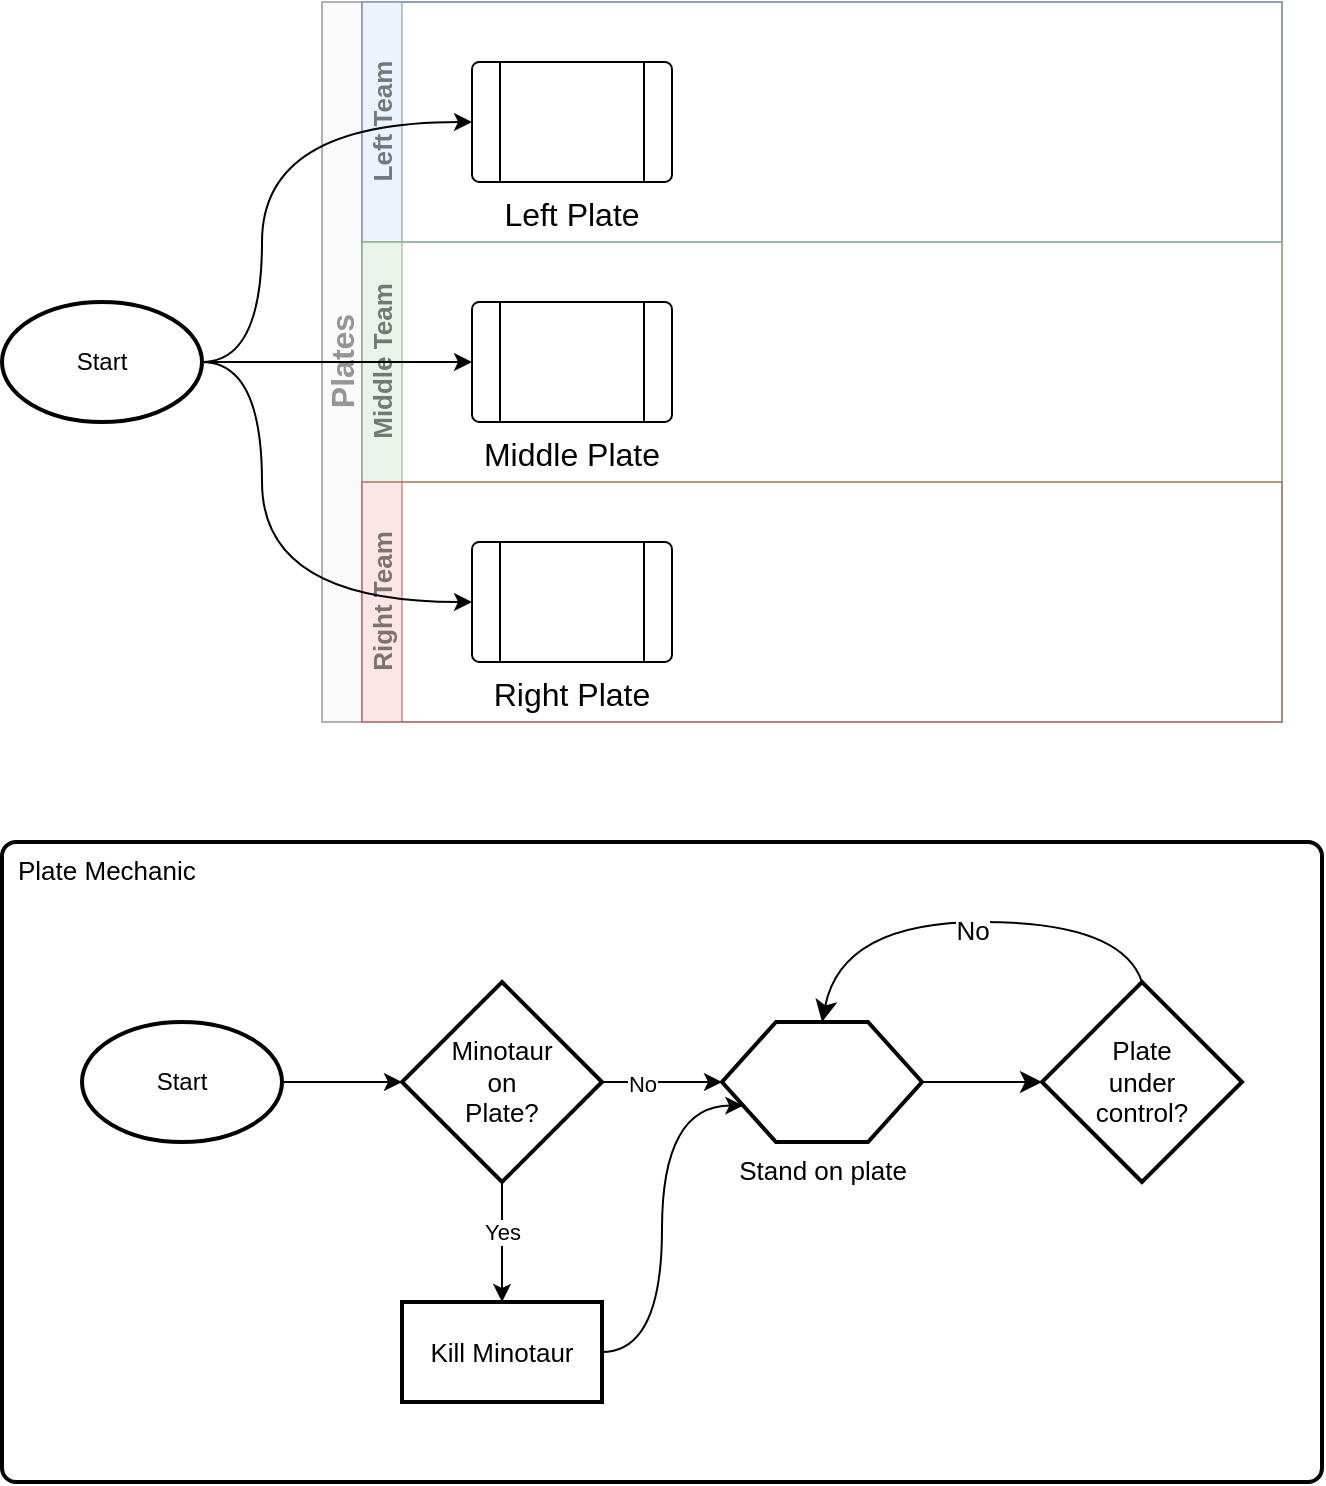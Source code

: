 <mxfile version="21.6.5" type="github">
  <diagram name="Page-1" id="x2TaYZ2TitNRqM9ajN3y">
    <mxGraphModel dx="1404" dy="854" grid="1" gridSize="10" guides="1" tooltips="1" connect="1" arrows="1" fold="1" page="0" pageScale="1" pageWidth="827" pageHeight="1169" math="0" shadow="0">
      <root>
        <mxCell id="0" />
        <mxCell id="1" parent="0" />
        <mxCell id="L-Z9WQ2xyTQ0_WJVQwPu-25" value="Plate Mechanic" style="rounded=1;whiteSpace=wrap;html=1;absoluteArcSize=1;arcSize=14;strokeWidth=2;align=left;verticalAlign=top;fontSize=13;spacingLeft=6;" vertex="1" parent="1">
          <mxGeometry y="500" width="660" height="320" as="geometry" />
        </mxCell>
        <mxCell id="tHVzRUyvm80osLJFOGGi-40" value="Plates" style="swimlane;childLayout=stackLayout;resizeParent=1;resizeParentMax=0;horizontal=0;startSize=20;horizontalStack=0;html=1;fontSize=16;fillColor=#f5f5f5;fontColor=#333333;strokeColor=#666666;opacity=50;textOpacity=50;" parent="1" vertex="1">
          <mxGeometry x="160" y="80" width="480" height="360" as="geometry" />
        </mxCell>
        <mxCell id="tHVzRUyvm80osLJFOGGi-41" value="Left Team" style="swimlane;startSize=20;horizontal=0;html=1;fontSize=13;fillColor=#dae8fc;strokeColor=#6c8ebf;opacity=50;textOpacity=50;" parent="tHVzRUyvm80osLJFOGGi-40" vertex="1">
          <mxGeometry x="20" width="460" height="120" as="geometry" />
        </mxCell>
        <mxCell id="tHVzRUyvm80osLJFOGGi-7" value="Left Plate" style="verticalLabelPosition=bottom;verticalAlign=top;html=1;shape=process;whiteSpace=wrap;rounded=1;size=0.14;arcSize=6;fontSize=16;" parent="tHVzRUyvm80osLJFOGGi-41" vertex="1">
          <mxGeometry x="55" y="30" width="100" height="60" as="geometry" />
        </mxCell>
        <mxCell id="tHVzRUyvm80osLJFOGGi-42" value="Middle Team" style="swimlane;startSize=20;horizontal=0;html=1;fontSize=13;fillColor=#d5e8d4;strokeColor=#82b366;opacity=50;textOpacity=50;" parent="tHVzRUyvm80osLJFOGGi-40" vertex="1">
          <mxGeometry x="20" y="120" width="460" height="120" as="geometry" />
        </mxCell>
        <mxCell id="tHVzRUyvm80osLJFOGGi-8" value="Middle Plate" style="verticalLabelPosition=bottom;verticalAlign=top;html=1;shape=process;whiteSpace=wrap;rounded=1;size=0.14;arcSize=6;fontSize=16;" parent="tHVzRUyvm80osLJFOGGi-42" vertex="1">
          <mxGeometry x="55" y="30" width="100" height="60" as="geometry" />
        </mxCell>
        <mxCell id="tHVzRUyvm80osLJFOGGi-43" value="Right Team" style="swimlane;startSize=20;horizontal=0;html=1;fontSize=13;fillColor=#f8cecc;strokeColor=#b85450;opacity=50;textOpacity=50;" parent="tHVzRUyvm80osLJFOGGi-40" vertex="1">
          <mxGeometry x="20" y="240" width="460" height="120" as="geometry" />
        </mxCell>
        <mxCell id="tHVzRUyvm80osLJFOGGi-9" value="Right Plate" style="verticalLabelPosition=bottom;verticalAlign=top;html=1;shape=process;whiteSpace=wrap;rounded=1;size=0.14;arcSize=6;fontSize=16;" parent="tHVzRUyvm80osLJFOGGi-43" vertex="1">
          <mxGeometry x="55" y="30" width="100" height="60" as="geometry" />
        </mxCell>
        <mxCell id="tHVzRUyvm80osLJFOGGi-45" value="Stand on plate" style="verticalLabelPosition=bottom;verticalAlign=top;html=1;shape=hexagon;perimeter=hexagonPerimeter2;arcSize=6;size=0.27;fontSize=13;strokeWidth=2;" parent="1" vertex="1">
          <mxGeometry x="360" y="590" width="100" height="60" as="geometry" />
        </mxCell>
        <mxCell id="L-Z9WQ2xyTQ0_WJVQwPu-3" style="edgeStyle=orthogonalEdgeStyle;rounded=0;orthogonalLoop=1;jettySize=auto;html=1;exitX=0.5;exitY=1;exitDx=0;exitDy=0;exitPerimeter=0;entryX=0.5;entryY=0;entryDx=0;entryDy=0;" edge="1" parent="1" source="tHVzRUyvm80osLJFOGGi-48" target="tHVzRUyvm80osLJFOGGi-49">
          <mxGeometry relative="1" as="geometry" />
        </mxCell>
        <mxCell id="L-Z9WQ2xyTQ0_WJVQwPu-18" value="Yes" style="edgeLabel;html=1;align=center;verticalAlign=middle;resizable=0;points=[];" vertex="1" connectable="0" parent="L-Z9WQ2xyTQ0_WJVQwPu-3">
          <mxGeometry x="-0.164" relative="1" as="geometry">
            <mxPoint as="offset" />
          </mxGeometry>
        </mxCell>
        <mxCell id="L-Z9WQ2xyTQ0_WJVQwPu-14" style="edgeStyle=orthogonalEdgeStyle;rounded=0;orthogonalLoop=1;jettySize=auto;html=1;exitX=1;exitY=0.5;exitDx=0;exitDy=0;exitPerimeter=0;entryX=0;entryY=0.5;entryDx=0;entryDy=0;strokeWidth=1;fontSize=13;" edge="1" parent="1" source="tHVzRUyvm80osLJFOGGi-48" target="tHVzRUyvm80osLJFOGGi-45">
          <mxGeometry relative="1" as="geometry" />
        </mxCell>
        <mxCell id="L-Z9WQ2xyTQ0_WJVQwPu-15" value="No" style="edgeLabel;html=1;align=center;verticalAlign=middle;resizable=0;points=[];" vertex="1" connectable="0" parent="L-Z9WQ2xyTQ0_WJVQwPu-14">
          <mxGeometry x="-0.344" y="-1" relative="1" as="geometry">
            <mxPoint as="offset" />
          </mxGeometry>
        </mxCell>
        <mxCell id="tHVzRUyvm80osLJFOGGi-48" value="Minotaur&lt;br style=&quot;font-size: 13px;&quot;&gt;on&lt;br style=&quot;font-size: 13px;&quot;&gt;Plate?" style="strokeWidth=2;html=1;shape=mxgraph.flowchart.decision;whiteSpace=wrap;fontSize=13;" parent="1" vertex="1">
          <mxGeometry x="200" y="570" width="100" height="100" as="geometry" />
        </mxCell>
        <mxCell id="L-Z9WQ2xyTQ0_WJVQwPu-16" style="edgeStyle=orthogonalEdgeStyle;orthogonalLoop=1;jettySize=auto;html=1;exitX=1;exitY=0.5;exitDx=0;exitDy=0;entryX=0;entryY=0.75;entryDx=0;entryDy=0;curved=1;" edge="1" parent="1" source="tHVzRUyvm80osLJFOGGi-49" target="tHVzRUyvm80osLJFOGGi-45">
          <mxGeometry relative="1" as="geometry">
            <Array as="points">
              <mxPoint x="330" y="755" />
              <mxPoint x="330" y="632" />
            </Array>
          </mxGeometry>
        </mxCell>
        <mxCell id="tHVzRUyvm80osLJFOGGi-49" value="Kill Minotaur" style="rounded=0;whiteSpace=wrap;html=1;fontSize=13;strokeWidth=2;" parent="1" vertex="1">
          <mxGeometry x="200" y="730" width="100" height="50" as="geometry" />
        </mxCell>
        <mxCell id="tHVzRUyvm80osLJFOGGi-47" value="Plate&lt;br style=&quot;font-size: 13px;&quot;&gt;under&lt;br style=&quot;font-size: 13px;&quot;&gt;control?" style="strokeWidth=2;html=1;shape=mxgraph.flowchart.decision;whiteSpace=wrap;fontSize=13;direction=west;" parent="1" vertex="1">
          <mxGeometry x="520" y="570" width="100" height="100" as="geometry" />
        </mxCell>
        <mxCell id="tHVzRUyvm80osLJFOGGi-50" value="" style="endArrow=classic;html=1;rounded=0;fontSize=12;startSize=8;endSize=8;curved=1;exitX=1;exitY=0.5;exitDx=0;exitDy=0;entryX=1;entryY=0.5;entryDx=0;entryDy=0;entryPerimeter=0;" parent="1" source="tHVzRUyvm80osLJFOGGi-45" target="tHVzRUyvm80osLJFOGGi-47" edge="1">
          <mxGeometry width="50" height="50" relative="1" as="geometry">
            <mxPoint x="532" y="1009" as="sourcePoint" />
            <mxPoint x="527" y="1073" as="targetPoint" />
          </mxGeometry>
        </mxCell>
        <mxCell id="tHVzRUyvm80osLJFOGGi-51" value="" style="endArrow=classic;html=1;rounded=0;fontSize=12;startSize=8;endSize=8;curved=1;exitX=0.5;exitY=1;exitDx=0;exitDy=0;exitPerimeter=0;entryX=0.5;entryY=0;entryDx=0;entryDy=0;" parent="1" source="tHVzRUyvm80osLJFOGGi-47" target="tHVzRUyvm80osLJFOGGi-45" edge="1">
          <mxGeometry width="50" height="50" relative="1" as="geometry">
            <mxPoint x="510" y="872" as="sourcePoint" />
            <mxPoint x="501" y="1093" as="targetPoint" />
            <Array as="points">
              <mxPoint x="560" y="540" />
              <mxPoint x="420" y="540" />
            </Array>
          </mxGeometry>
        </mxCell>
        <mxCell id="tHVzRUyvm80osLJFOGGi-52" value="&lt;font style=&quot;font-size: 13px;&quot;&gt;No&lt;/font&gt;" style="edgeLabel;html=1;align=center;verticalAlign=middle;resizable=0;points=[];fontSize=16;" parent="tHVzRUyvm80osLJFOGGi-51" vertex="1" connectable="0">
          <mxGeometry x="-0.043" y="3" relative="1" as="geometry">
            <mxPoint as="offset" />
          </mxGeometry>
        </mxCell>
        <mxCell id="L-Z9WQ2xyTQ0_WJVQwPu-4" style="edgeStyle=orthogonalEdgeStyle;rounded=0;orthogonalLoop=1;jettySize=auto;html=1;exitX=1;exitY=0.5;exitDx=0;exitDy=0;exitPerimeter=0;entryX=0;entryY=0.5;entryDx=0;entryDy=0;entryPerimeter=0;" edge="1" parent="1" source="L-Z9WQ2xyTQ0_WJVQwPu-2" target="tHVzRUyvm80osLJFOGGi-48">
          <mxGeometry relative="1" as="geometry" />
        </mxCell>
        <mxCell id="L-Z9WQ2xyTQ0_WJVQwPu-2" value="Start" style="strokeWidth=2;html=1;shape=mxgraph.flowchart.start_1;whiteSpace=wrap;" vertex="1" parent="1">
          <mxGeometry x="40" y="590" width="100" height="60" as="geometry" />
        </mxCell>
        <mxCell id="L-Z9WQ2xyTQ0_WJVQwPu-22" style="edgeStyle=orthogonalEdgeStyle;orthogonalLoop=1;jettySize=auto;html=1;exitX=1;exitY=0.5;exitDx=0;exitDy=0;exitPerimeter=0;entryX=0;entryY=0.5;entryDx=0;entryDy=0;curved=1;" edge="1" parent="1" source="L-Z9WQ2xyTQ0_WJVQwPu-19" target="tHVzRUyvm80osLJFOGGi-7">
          <mxGeometry relative="1" as="geometry">
            <Array as="points">
              <mxPoint x="130" y="260" />
              <mxPoint x="130" y="140" />
            </Array>
          </mxGeometry>
        </mxCell>
        <mxCell id="L-Z9WQ2xyTQ0_WJVQwPu-23" style="edgeStyle=orthogonalEdgeStyle;orthogonalLoop=1;jettySize=auto;html=1;exitX=1;exitY=0.5;exitDx=0;exitDy=0;exitPerimeter=0;entryX=0;entryY=0.5;entryDx=0;entryDy=0;curved=1;" edge="1" parent="1" source="L-Z9WQ2xyTQ0_WJVQwPu-19" target="tHVzRUyvm80osLJFOGGi-9">
          <mxGeometry relative="1" as="geometry">
            <Array as="points">
              <mxPoint x="130" y="260" />
              <mxPoint x="130" y="380" />
            </Array>
          </mxGeometry>
        </mxCell>
        <mxCell id="L-Z9WQ2xyTQ0_WJVQwPu-24" style="edgeStyle=orthogonalEdgeStyle;rounded=0;orthogonalLoop=1;jettySize=auto;html=1;exitX=1;exitY=0.5;exitDx=0;exitDy=0;exitPerimeter=0;entryX=0;entryY=0.5;entryDx=0;entryDy=0;" edge="1" parent="1" source="L-Z9WQ2xyTQ0_WJVQwPu-19" target="tHVzRUyvm80osLJFOGGi-8">
          <mxGeometry relative="1" as="geometry" />
        </mxCell>
        <mxCell id="L-Z9WQ2xyTQ0_WJVQwPu-19" value="Start" style="strokeWidth=2;html=1;shape=mxgraph.flowchart.start_1;whiteSpace=wrap;" vertex="1" parent="1">
          <mxGeometry y="230" width="100" height="60" as="geometry" />
        </mxCell>
      </root>
    </mxGraphModel>
  </diagram>
</mxfile>
